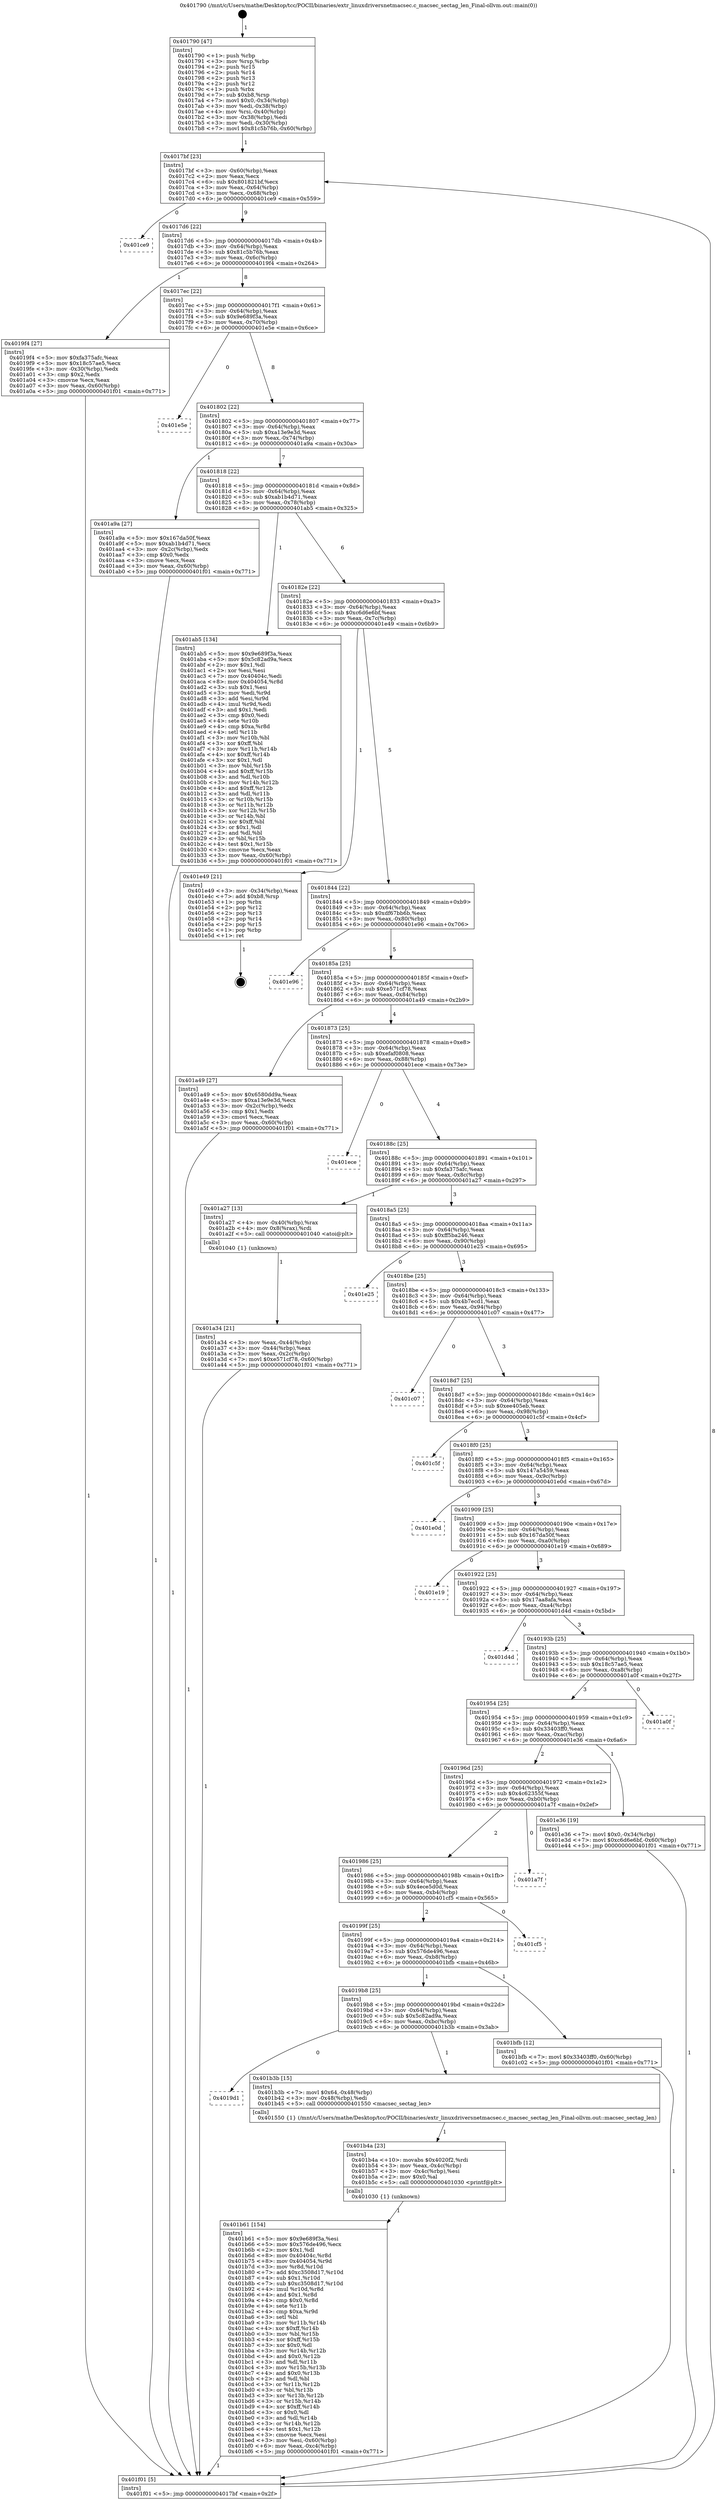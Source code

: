 digraph "0x401790" {
  label = "0x401790 (/mnt/c/Users/mathe/Desktop/tcc/POCII/binaries/extr_linuxdriversnetmacsec.c_macsec_sectag_len_Final-ollvm.out::main(0))"
  labelloc = "t"
  node[shape=record]

  Entry [label="",width=0.3,height=0.3,shape=circle,fillcolor=black,style=filled]
  "0x4017bf" [label="{
     0x4017bf [23]\l
     | [instrs]\l
     &nbsp;&nbsp;0x4017bf \<+3\>: mov -0x60(%rbp),%eax\l
     &nbsp;&nbsp;0x4017c2 \<+2\>: mov %eax,%ecx\l
     &nbsp;&nbsp;0x4017c4 \<+6\>: sub $0x801821bf,%ecx\l
     &nbsp;&nbsp;0x4017ca \<+3\>: mov %eax,-0x64(%rbp)\l
     &nbsp;&nbsp;0x4017cd \<+3\>: mov %ecx,-0x68(%rbp)\l
     &nbsp;&nbsp;0x4017d0 \<+6\>: je 0000000000401ce9 \<main+0x559\>\l
  }"]
  "0x401ce9" [label="{
     0x401ce9\l
  }", style=dashed]
  "0x4017d6" [label="{
     0x4017d6 [22]\l
     | [instrs]\l
     &nbsp;&nbsp;0x4017d6 \<+5\>: jmp 00000000004017db \<main+0x4b\>\l
     &nbsp;&nbsp;0x4017db \<+3\>: mov -0x64(%rbp),%eax\l
     &nbsp;&nbsp;0x4017de \<+5\>: sub $0x81c5b76b,%eax\l
     &nbsp;&nbsp;0x4017e3 \<+3\>: mov %eax,-0x6c(%rbp)\l
     &nbsp;&nbsp;0x4017e6 \<+6\>: je 00000000004019f4 \<main+0x264\>\l
  }"]
  Exit [label="",width=0.3,height=0.3,shape=circle,fillcolor=black,style=filled,peripheries=2]
  "0x4019f4" [label="{
     0x4019f4 [27]\l
     | [instrs]\l
     &nbsp;&nbsp;0x4019f4 \<+5\>: mov $0xfa375afc,%eax\l
     &nbsp;&nbsp;0x4019f9 \<+5\>: mov $0x18c57ae5,%ecx\l
     &nbsp;&nbsp;0x4019fe \<+3\>: mov -0x30(%rbp),%edx\l
     &nbsp;&nbsp;0x401a01 \<+3\>: cmp $0x2,%edx\l
     &nbsp;&nbsp;0x401a04 \<+3\>: cmovne %ecx,%eax\l
     &nbsp;&nbsp;0x401a07 \<+3\>: mov %eax,-0x60(%rbp)\l
     &nbsp;&nbsp;0x401a0a \<+5\>: jmp 0000000000401f01 \<main+0x771\>\l
  }"]
  "0x4017ec" [label="{
     0x4017ec [22]\l
     | [instrs]\l
     &nbsp;&nbsp;0x4017ec \<+5\>: jmp 00000000004017f1 \<main+0x61\>\l
     &nbsp;&nbsp;0x4017f1 \<+3\>: mov -0x64(%rbp),%eax\l
     &nbsp;&nbsp;0x4017f4 \<+5\>: sub $0x9e689f3a,%eax\l
     &nbsp;&nbsp;0x4017f9 \<+3\>: mov %eax,-0x70(%rbp)\l
     &nbsp;&nbsp;0x4017fc \<+6\>: je 0000000000401e5e \<main+0x6ce\>\l
  }"]
  "0x401f01" [label="{
     0x401f01 [5]\l
     | [instrs]\l
     &nbsp;&nbsp;0x401f01 \<+5\>: jmp 00000000004017bf \<main+0x2f\>\l
  }"]
  "0x401790" [label="{
     0x401790 [47]\l
     | [instrs]\l
     &nbsp;&nbsp;0x401790 \<+1\>: push %rbp\l
     &nbsp;&nbsp;0x401791 \<+3\>: mov %rsp,%rbp\l
     &nbsp;&nbsp;0x401794 \<+2\>: push %r15\l
     &nbsp;&nbsp;0x401796 \<+2\>: push %r14\l
     &nbsp;&nbsp;0x401798 \<+2\>: push %r13\l
     &nbsp;&nbsp;0x40179a \<+2\>: push %r12\l
     &nbsp;&nbsp;0x40179c \<+1\>: push %rbx\l
     &nbsp;&nbsp;0x40179d \<+7\>: sub $0xb8,%rsp\l
     &nbsp;&nbsp;0x4017a4 \<+7\>: movl $0x0,-0x34(%rbp)\l
     &nbsp;&nbsp;0x4017ab \<+3\>: mov %edi,-0x38(%rbp)\l
     &nbsp;&nbsp;0x4017ae \<+4\>: mov %rsi,-0x40(%rbp)\l
     &nbsp;&nbsp;0x4017b2 \<+3\>: mov -0x38(%rbp),%edi\l
     &nbsp;&nbsp;0x4017b5 \<+3\>: mov %edi,-0x30(%rbp)\l
     &nbsp;&nbsp;0x4017b8 \<+7\>: movl $0x81c5b76b,-0x60(%rbp)\l
  }"]
  "0x401b61" [label="{
     0x401b61 [154]\l
     | [instrs]\l
     &nbsp;&nbsp;0x401b61 \<+5\>: mov $0x9e689f3a,%esi\l
     &nbsp;&nbsp;0x401b66 \<+5\>: mov $0x576de496,%ecx\l
     &nbsp;&nbsp;0x401b6b \<+2\>: mov $0x1,%dl\l
     &nbsp;&nbsp;0x401b6d \<+8\>: mov 0x40404c,%r8d\l
     &nbsp;&nbsp;0x401b75 \<+8\>: mov 0x404054,%r9d\l
     &nbsp;&nbsp;0x401b7d \<+3\>: mov %r8d,%r10d\l
     &nbsp;&nbsp;0x401b80 \<+7\>: add $0xc3508d17,%r10d\l
     &nbsp;&nbsp;0x401b87 \<+4\>: sub $0x1,%r10d\l
     &nbsp;&nbsp;0x401b8b \<+7\>: sub $0xc3508d17,%r10d\l
     &nbsp;&nbsp;0x401b92 \<+4\>: imul %r10d,%r8d\l
     &nbsp;&nbsp;0x401b96 \<+4\>: and $0x1,%r8d\l
     &nbsp;&nbsp;0x401b9a \<+4\>: cmp $0x0,%r8d\l
     &nbsp;&nbsp;0x401b9e \<+4\>: sete %r11b\l
     &nbsp;&nbsp;0x401ba2 \<+4\>: cmp $0xa,%r9d\l
     &nbsp;&nbsp;0x401ba6 \<+3\>: setl %bl\l
     &nbsp;&nbsp;0x401ba9 \<+3\>: mov %r11b,%r14b\l
     &nbsp;&nbsp;0x401bac \<+4\>: xor $0xff,%r14b\l
     &nbsp;&nbsp;0x401bb0 \<+3\>: mov %bl,%r15b\l
     &nbsp;&nbsp;0x401bb3 \<+4\>: xor $0xff,%r15b\l
     &nbsp;&nbsp;0x401bb7 \<+3\>: xor $0x0,%dl\l
     &nbsp;&nbsp;0x401bba \<+3\>: mov %r14b,%r12b\l
     &nbsp;&nbsp;0x401bbd \<+4\>: and $0x0,%r12b\l
     &nbsp;&nbsp;0x401bc1 \<+3\>: and %dl,%r11b\l
     &nbsp;&nbsp;0x401bc4 \<+3\>: mov %r15b,%r13b\l
     &nbsp;&nbsp;0x401bc7 \<+4\>: and $0x0,%r13b\l
     &nbsp;&nbsp;0x401bcb \<+2\>: and %dl,%bl\l
     &nbsp;&nbsp;0x401bcd \<+3\>: or %r11b,%r12b\l
     &nbsp;&nbsp;0x401bd0 \<+3\>: or %bl,%r13b\l
     &nbsp;&nbsp;0x401bd3 \<+3\>: xor %r13b,%r12b\l
     &nbsp;&nbsp;0x401bd6 \<+3\>: or %r15b,%r14b\l
     &nbsp;&nbsp;0x401bd9 \<+4\>: xor $0xff,%r14b\l
     &nbsp;&nbsp;0x401bdd \<+3\>: or $0x0,%dl\l
     &nbsp;&nbsp;0x401be0 \<+3\>: and %dl,%r14b\l
     &nbsp;&nbsp;0x401be3 \<+3\>: or %r14b,%r12b\l
     &nbsp;&nbsp;0x401be6 \<+4\>: test $0x1,%r12b\l
     &nbsp;&nbsp;0x401bea \<+3\>: cmovne %ecx,%esi\l
     &nbsp;&nbsp;0x401bed \<+3\>: mov %esi,-0x60(%rbp)\l
     &nbsp;&nbsp;0x401bf0 \<+6\>: mov %eax,-0xc4(%rbp)\l
     &nbsp;&nbsp;0x401bf6 \<+5\>: jmp 0000000000401f01 \<main+0x771\>\l
  }"]
  "0x401e5e" [label="{
     0x401e5e\l
  }", style=dashed]
  "0x401802" [label="{
     0x401802 [22]\l
     | [instrs]\l
     &nbsp;&nbsp;0x401802 \<+5\>: jmp 0000000000401807 \<main+0x77\>\l
     &nbsp;&nbsp;0x401807 \<+3\>: mov -0x64(%rbp),%eax\l
     &nbsp;&nbsp;0x40180a \<+5\>: sub $0xa13e9e3d,%eax\l
     &nbsp;&nbsp;0x40180f \<+3\>: mov %eax,-0x74(%rbp)\l
     &nbsp;&nbsp;0x401812 \<+6\>: je 0000000000401a9a \<main+0x30a\>\l
  }"]
  "0x401b4a" [label="{
     0x401b4a [23]\l
     | [instrs]\l
     &nbsp;&nbsp;0x401b4a \<+10\>: movabs $0x4020f2,%rdi\l
     &nbsp;&nbsp;0x401b54 \<+3\>: mov %eax,-0x4c(%rbp)\l
     &nbsp;&nbsp;0x401b57 \<+3\>: mov -0x4c(%rbp),%esi\l
     &nbsp;&nbsp;0x401b5a \<+2\>: mov $0x0,%al\l
     &nbsp;&nbsp;0x401b5c \<+5\>: call 0000000000401030 \<printf@plt\>\l
     | [calls]\l
     &nbsp;&nbsp;0x401030 \{1\} (unknown)\l
  }"]
  "0x401a9a" [label="{
     0x401a9a [27]\l
     | [instrs]\l
     &nbsp;&nbsp;0x401a9a \<+5\>: mov $0x167da50f,%eax\l
     &nbsp;&nbsp;0x401a9f \<+5\>: mov $0xab1b4d71,%ecx\l
     &nbsp;&nbsp;0x401aa4 \<+3\>: mov -0x2c(%rbp),%edx\l
     &nbsp;&nbsp;0x401aa7 \<+3\>: cmp $0x0,%edx\l
     &nbsp;&nbsp;0x401aaa \<+3\>: cmove %ecx,%eax\l
     &nbsp;&nbsp;0x401aad \<+3\>: mov %eax,-0x60(%rbp)\l
     &nbsp;&nbsp;0x401ab0 \<+5\>: jmp 0000000000401f01 \<main+0x771\>\l
  }"]
  "0x401818" [label="{
     0x401818 [22]\l
     | [instrs]\l
     &nbsp;&nbsp;0x401818 \<+5\>: jmp 000000000040181d \<main+0x8d\>\l
     &nbsp;&nbsp;0x40181d \<+3\>: mov -0x64(%rbp),%eax\l
     &nbsp;&nbsp;0x401820 \<+5\>: sub $0xab1b4d71,%eax\l
     &nbsp;&nbsp;0x401825 \<+3\>: mov %eax,-0x78(%rbp)\l
     &nbsp;&nbsp;0x401828 \<+6\>: je 0000000000401ab5 \<main+0x325\>\l
  }"]
  "0x4019d1" [label="{
     0x4019d1\l
  }", style=dashed]
  "0x401ab5" [label="{
     0x401ab5 [134]\l
     | [instrs]\l
     &nbsp;&nbsp;0x401ab5 \<+5\>: mov $0x9e689f3a,%eax\l
     &nbsp;&nbsp;0x401aba \<+5\>: mov $0x5c82ad9a,%ecx\l
     &nbsp;&nbsp;0x401abf \<+2\>: mov $0x1,%dl\l
     &nbsp;&nbsp;0x401ac1 \<+2\>: xor %esi,%esi\l
     &nbsp;&nbsp;0x401ac3 \<+7\>: mov 0x40404c,%edi\l
     &nbsp;&nbsp;0x401aca \<+8\>: mov 0x404054,%r8d\l
     &nbsp;&nbsp;0x401ad2 \<+3\>: sub $0x1,%esi\l
     &nbsp;&nbsp;0x401ad5 \<+3\>: mov %edi,%r9d\l
     &nbsp;&nbsp;0x401ad8 \<+3\>: add %esi,%r9d\l
     &nbsp;&nbsp;0x401adb \<+4\>: imul %r9d,%edi\l
     &nbsp;&nbsp;0x401adf \<+3\>: and $0x1,%edi\l
     &nbsp;&nbsp;0x401ae2 \<+3\>: cmp $0x0,%edi\l
     &nbsp;&nbsp;0x401ae5 \<+4\>: sete %r10b\l
     &nbsp;&nbsp;0x401ae9 \<+4\>: cmp $0xa,%r8d\l
     &nbsp;&nbsp;0x401aed \<+4\>: setl %r11b\l
     &nbsp;&nbsp;0x401af1 \<+3\>: mov %r10b,%bl\l
     &nbsp;&nbsp;0x401af4 \<+3\>: xor $0xff,%bl\l
     &nbsp;&nbsp;0x401af7 \<+3\>: mov %r11b,%r14b\l
     &nbsp;&nbsp;0x401afa \<+4\>: xor $0xff,%r14b\l
     &nbsp;&nbsp;0x401afe \<+3\>: xor $0x1,%dl\l
     &nbsp;&nbsp;0x401b01 \<+3\>: mov %bl,%r15b\l
     &nbsp;&nbsp;0x401b04 \<+4\>: and $0xff,%r15b\l
     &nbsp;&nbsp;0x401b08 \<+3\>: and %dl,%r10b\l
     &nbsp;&nbsp;0x401b0b \<+3\>: mov %r14b,%r12b\l
     &nbsp;&nbsp;0x401b0e \<+4\>: and $0xff,%r12b\l
     &nbsp;&nbsp;0x401b12 \<+3\>: and %dl,%r11b\l
     &nbsp;&nbsp;0x401b15 \<+3\>: or %r10b,%r15b\l
     &nbsp;&nbsp;0x401b18 \<+3\>: or %r11b,%r12b\l
     &nbsp;&nbsp;0x401b1b \<+3\>: xor %r12b,%r15b\l
     &nbsp;&nbsp;0x401b1e \<+3\>: or %r14b,%bl\l
     &nbsp;&nbsp;0x401b21 \<+3\>: xor $0xff,%bl\l
     &nbsp;&nbsp;0x401b24 \<+3\>: or $0x1,%dl\l
     &nbsp;&nbsp;0x401b27 \<+2\>: and %dl,%bl\l
     &nbsp;&nbsp;0x401b29 \<+3\>: or %bl,%r15b\l
     &nbsp;&nbsp;0x401b2c \<+4\>: test $0x1,%r15b\l
     &nbsp;&nbsp;0x401b30 \<+3\>: cmovne %ecx,%eax\l
     &nbsp;&nbsp;0x401b33 \<+3\>: mov %eax,-0x60(%rbp)\l
     &nbsp;&nbsp;0x401b36 \<+5\>: jmp 0000000000401f01 \<main+0x771\>\l
  }"]
  "0x40182e" [label="{
     0x40182e [22]\l
     | [instrs]\l
     &nbsp;&nbsp;0x40182e \<+5\>: jmp 0000000000401833 \<main+0xa3\>\l
     &nbsp;&nbsp;0x401833 \<+3\>: mov -0x64(%rbp),%eax\l
     &nbsp;&nbsp;0x401836 \<+5\>: sub $0xc6d6e6bf,%eax\l
     &nbsp;&nbsp;0x40183b \<+3\>: mov %eax,-0x7c(%rbp)\l
     &nbsp;&nbsp;0x40183e \<+6\>: je 0000000000401e49 \<main+0x6b9\>\l
  }"]
  "0x401b3b" [label="{
     0x401b3b [15]\l
     | [instrs]\l
     &nbsp;&nbsp;0x401b3b \<+7\>: movl $0x64,-0x48(%rbp)\l
     &nbsp;&nbsp;0x401b42 \<+3\>: mov -0x48(%rbp),%edi\l
     &nbsp;&nbsp;0x401b45 \<+5\>: call 0000000000401550 \<macsec_sectag_len\>\l
     | [calls]\l
     &nbsp;&nbsp;0x401550 \{1\} (/mnt/c/Users/mathe/Desktop/tcc/POCII/binaries/extr_linuxdriversnetmacsec.c_macsec_sectag_len_Final-ollvm.out::macsec_sectag_len)\l
  }"]
  "0x401e49" [label="{
     0x401e49 [21]\l
     | [instrs]\l
     &nbsp;&nbsp;0x401e49 \<+3\>: mov -0x34(%rbp),%eax\l
     &nbsp;&nbsp;0x401e4c \<+7\>: add $0xb8,%rsp\l
     &nbsp;&nbsp;0x401e53 \<+1\>: pop %rbx\l
     &nbsp;&nbsp;0x401e54 \<+2\>: pop %r12\l
     &nbsp;&nbsp;0x401e56 \<+2\>: pop %r13\l
     &nbsp;&nbsp;0x401e58 \<+2\>: pop %r14\l
     &nbsp;&nbsp;0x401e5a \<+2\>: pop %r15\l
     &nbsp;&nbsp;0x401e5c \<+1\>: pop %rbp\l
     &nbsp;&nbsp;0x401e5d \<+1\>: ret\l
  }"]
  "0x401844" [label="{
     0x401844 [22]\l
     | [instrs]\l
     &nbsp;&nbsp;0x401844 \<+5\>: jmp 0000000000401849 \<main+0xb9\>\l
     &nbsp;&nbsp;0x401849 \<+3\>: mov -0x64(%rbp),%eax\l
     &nbsp;&nbsp;0x40184c \<+5\>: sub $0xdf67bb6b,%eax\l
     &nbsp;&nbsp;0x401851 \<+3\>: mov %eax,-0x80(%rbp)\l
     &nbsp;&nbsp;0x401854 \<+6\>: je 0000000000401e96 \<main+0x706\>\l
  }"]
  "0x4019b8" [label="{
     0x4019b8 [25]\l
     | [instrs]\l
     &nbsp;&nbsp;0x4019b8 \<+5\>: jmp 00000000004019bd \<main+0x22d\>\l
     &nbsp;&nbsp;0x4019bd \<+3\>: mov -0x64(%rbp),%eax\l
     &nbsp;&nbsp;0x4019c0 \<+5\>: sub $0x5c82ad9a,%eax\l
     &nbsp;&nbsp;0x4019c5 \<+6\>: mov %eax,-0xbc(%rbp)\l
     &nbsp;&nbsp;0x4019cb \<+6\>: je 0000000000401b3b \<main+0x3ab\>\l
  }"]
  "0x401e96" [label="{
     0x401e96\l
  }", style=dashed]
  "0x40185a" [label="{
     0x40185a [25]\l
     | [instrs]\l
     &nbsp;&nbsp;0x40185a \<+5\>: jmp 000000000040185f \<main+0xcf\>\l
     &nbsp;&nbsp;0x40185f \<+3\>: mov -0x64(%rbp),%eax\l
     &nbsp;&nbsp;0x401862 \<+5\>: sub $0xe571cf78,%eax\l
     &nbsp;&nbsp;0x401867 \<+6\>: mov %eax,-0x84(%rbp)\l
     &nbsp;&nbsp;0x40186d \<+6\>: je 0000000000401a49 \<main+0x2b9\>\l
  }"]
  "0x401bfb" [label="{
     0x401bfb [12]\l
     | [instrs]\l
     &nbsp;&nbsp;0x401bfb \<+7\>: movl $0x33403ff0,-0x60(%rbp)\l
     &nbsp;&nbsp;0x401c02 \<+5\>: jmp 0000000000401f01 \<main+0x771\>\l
  }"]
  "0x401a49" [label="{
     0x401a49 [27]\l
     | [instrs]\l
     &nbsp;&nbsp;0x401a49 \<+5\>: mov $0x6580dd9a,%eax\l
     &nbsp;&nbsp;0x401a4e \<+5\>: mov $0xa13e9e3d,%ecx\l
     &nbsp;&nbsp;0x401a53 \<+3\>: mov -0x2c(%rbp),%edx\l
     &nbsp;&nbsp;0x401a56 \<+3\>: cmp $0x1,%edx\l
     &nbsp;&nbsp;0x401a59 \<+3\>: cmovl %ecx,%eax\l
     &nbsp;&nbsp;0x401a5c \<+3\>: mov %eax,-0x60(%rbp)\l
     &nbsp;&nbsp;0x401a5f \<+5\>: jmp 0000000000401f01 \<main+0x771\>\l
  }"]
  "0x401873" [label="{
     0x401873 [25]\l
     | [instrs]\l
     &nbsp;&nbsp;0x401873 \<+5\>: jmp 0000000000401878 \<main+0xe8\>\l
     &nbsp;&nbsp;0x401878 \<+3\>: mov -0x64(%rbp),%eax\l
     &nbsp;&nbsp;0x40187b \<+5\>: sub $0xefaf0808,%eax\l
     &nbsp;&nbsp;0x401880 \<+6\>: mov %eax,-0x88(%rbp)\l
     &nbsp;&nbsp;0x401886 \<+6\>: je 0000000000401ece \<main+0x73e\>\l
  }"]
  "0x40199f" [label="{
     0x40199f [25]\l
     | [instrs]\l
     &nbsp;&nbsp;0x40199f \<+5\>: jmp 00000000004019a4 \<main+0x214\>\l
     &nbsp;&nbsp;0x4019a4 \<+3\>: mov -0x64(%rbp),%eax\l
     &nbsp;&nbsp;0x4019a7 \<+5\>: sub $0x576de496,%eax\l
     &nbsp;&nbsp;0x4019ac \<+6\>: mov %eax,-0xb8(%rbp)\l
     &nbsp;&nbsp;0x4019b2 \<+6\>: je 0000000000401bfb \<main+0x46b\>\l
  }"]
  "0x401ece" [label="{
     0x401ece\l
  }", style=dashed]
  "0x40188c" [label="{
     0x40188c [25]\l
     | [instrs]\l
     &nbsp;&nbsp;0x40188c \<+5\>: jmp 0000000000401891 \<main+0x101\>\l
     &nbsp;&nbsp;0x401891 \<+3\>: mov -0x64(%rbp),%eax\l
     &nbsp;&nbsp;0x401894 \<+5\>: sub $0xfa375afc,%eax\l
     &nbsp;&nbsp;0x401899 \<+6\>: mov %eax,-0x8c(%rbp)\l
     &nbsp;&nbsp;0x40189f \<+6\>: je 0000000000401a27 \<main+0x297\>\l
  }"]
  "0x401cf5" [label="{
     0x401cf5\l
  }", style=dashed]
  "0x401a27" [label="{
     0x401a27 [13]\l
     | [instrs]\l
     &nbsp;&nbsp;0x401a27 \<+4\>: mov -0x40(%rbp),%rax\l
     &nbsp;&nbsp;0x401a2b \<+4\>: mov 0x8(%rax),%rdi\l
     &nbsp;&nbsp;0x401a2f \<+5\>: call 0000000000401040 \<atoi@plt\>\l
     | [calls]\l
     &nbsp;&nbsp;0x401040 \{1\} (unknown)\l
  }"]
  "0x4018a5" [label="{
     0x4018a5 [25]\l
     | [instrs]\l
     &nbsp;&nbsp;0x4018a5 \<+5\>: jmp 00000000004018aa \<main+0x11a\>\l
     &nbsp;&nbsp;0x4018aa \<+3\>: mov -0x64(%rbp),%eax\l
     &nbsp;&nbsp;0x4018ad \<+5\>: sub $0xff5ba246,%eax\l
     &nbsp;&nbsp;0x4018b2 \<+6\>: mov %eax,-0x90(%rbp)\l
     &nbsp;&nbsp;0x4018b8 \<+6\>: je 0000000000401e25 \<main+0x695\>\l
  }"]
  "0x401a34" [label="{
     0x401a34 [21]\l
     | [instrs]\l
     &nbsp;&nbsp;0x401a34 \<+3\>: mov %eax,-0x44(%rbp)\l
     &nbsp;&nbsp;0x401a37 \<+3\>: mov -0x44(%rbp),%eax\l
     &nbsp;&nbsp;0x401a3a \<+3\>: mov %eax,-0x2c(%rbp)\l
     &nbsp;&nbsp;0x401a3d \<+7\>: movl $0xe571cf78,-0x60(%rbp)\l
     &nbsp;&nbsp;0x401a44 \<+5\>: jmp 0000000000401f01 \<main+0x771\>\l
  }"]
  "0x401986" [label="{
     0x401986 [25]\l
     | [instrs]\l
     &nbsp;&nbsp;0x401986 \<+5\>: jmp 000000000040198b \<main+0x1fb\>\l
     &nbsp;&nbsp;0x40198b \<+3\>: mov -0x64(%rbp),%eax\l
     &nbsp;&nbsp;0x40198e \<+5\>: sub $0x4ece5d0d,%eax\l
     &nbsp;&nbsp;0x401993 \<+6\>: mov %eax,-0xb4(%rbp)\l
     &nbsp;&nbsp;0x401999 \<+6\>: je 0000000000401cf5 \<main+0x565\>\l
  }"]
  "0x401e25" [label="{
     0x401e25\l
  }", style=dashed]
  "0x4018be" [label="{
     0x4018be [25]\l
     | [instrs]\l
     &nbsp;&nbsp;0x4018be \<+5\>: jmp 00000000004018c3 \<main+0x133\>\l
     &nbsp;&nbsp;0x4018c3 \<+3\>: mov -0x64(%rbp),%eax\l
     &nbsp;&nbsp;0x4018c6 \<+5\>: sub $0x4b7ecd1,%eax\l
     &nbsp;&nbsp;0x4018cb \<+6\>: mov %eax,-0x94(%rbp)\l
     &nbsp;&nbsp;0x4018d1 \<+6\>: je 0000000000401c07 \<main+0x477\>\l
  }"]
  "0x401a7f" [label="{
     0x401a7f\l
  }", style=dashed]
  "0x401c07" [label="{
     0x401c07\l
  }", style=dashed]
  "0x4018d7" [label="{
     0x4018d7 [25]\l
     | [instrs]\l
     &nbsp;&nbsp;0x4018d7 \<+5\>: jmp 00000000004018dc \<main+0x14c\>\l
     &nbsp;&nbsp;0x4018dc \<+3\>: mov -0x64(%rbp),%eax\l
     &nbsp;&nbsp;0x4018df \<+5\>: sub $0xee405eb,%eax\l
     &nbsp;&nbsp;0x4018e4 \<+6\>: mov %eax,-0x98(%rbp)\l
     &nbsp;&nbsp;0x4018ea \<+6\>: je 0000000000401c5f \<main+0x4cf\>\l
  }"]
  "0x40196d" [label="{
     0x40196d [25]\l
     | [instrs]\l
     &nbsp;&nbsp;0x40196d \<+5\>: jmp 0000000000401972 \<main+0x1e2\>\l
     &nbsp;&nbsp;0x401972 \<+3\>: mov -0x64(%rbp),%eax\l
     &nbsp;&nbsp;0x401975 \<+5\>: sub $0x4c62355f,%eax\l
     &nbsp;&nbsp;0x40197a \<+6\>: mov %eax,-0xb0(%rbp)\l
     &nbsp;&nbsp;0x401980 \<+6\>: je 0000000000401a7f \<main+0x2ef\>\l
  }"]
  "0x401c5f" [label="{
     0x401c5f\l
  }", style=dashed]
  "0x4018f0" [label="{
     0x4018f0 [25]\l
     | [instrs]\l
     &nbsp;&nbsp;0x4018f0 \<+5\>: jmp 00000000004018f5 \<main+0x165\>\l
     &nbsp;&nbsp;0x4018f5 \<+3\>: mov -0x64(%rbp),%eax\l
     &nbsp;&nbsp;0x4018f8 \<+5\>: sub $0x147a5459,%eax\l
     &nbsp;&nbsp;0x4018fd \<+6\>: mov %eax,-0x9c(%rbp)\l
     &nbsp;&nbsp;0x401903 \<+6\>: je 0000000000401e0d \<main+0x67d\>\l
  }"]
  "0x401e36" [label="{
     0x401e36 [19]\l
     | [instrs]\l
     &nbsp;&nbsp;0x401e36 \<+7\>: movl $0x0,-0x34(%rbp)\l
     &nbsp;&nbsp;0x401e3d \<+7\>: movl $0xc6d6e6bf,-0x60(%rbp)\l
     &nbsp;&nbsp;0x401e44 \<+5\>: jmp 0000000000401f01 \<main+0x771\>\l
  }"]
  "0x401e0d" [label="{
     0x401e0d\l
  }", style=dashed]
  "0x401909" [label="{
     0x401909 [25]\l
     | [instrs]\l
     &nbsp;&nbsp;0x401909 \<+5\>: jmp 000000000040190e \<main+0x17e\>\l
     &nbsp;&nbsp;0x40190e \<+3\>: mov -0x64(%rbp),%eax\l
     &nbsp;&nbsp;0x401911 \<+5\>: sub $0x167da50f,%eax\l
     &nbsp;&nbsp;0x401916 \<+6\>: mov %eax,-0xa0(%rbp)\l
     &nbsp;&nbsp;0x40191c \<+6\>: je 0000000000401e19 \<main+0x689\>\l
  }"]
  "0x401954" [label="{
     0x401954 [25]\l
     | [instrs]\l
     &nbsp;&nbsp;0x401954 \<+5\>: jmp 0000000000401959 \<main+0x1c9\>\l
     &nbsp;&nbsp;0x401959 \<+3\>: mov -0x64(%rbp),%eax\l
     &nbsp;&nbsp;0x40195c \<+5\>: sub $0x33403ff0,%eax\l
     &nbsp;&nbsp;0x401961 \<+6\>: mov %eax,-0xac(%rbp)\l
     &nbsp;&nbsp;0x401967 \<+6\>: je 0000000000401e36 \<main+0x6a6\>\l
  }"]
  "0x401e19" [label="{
     0x401e19\l
  }", style=dashed]
  "0x401922" [label="{
     0x401922 [25]\l
     | [instrs]\l
     &nbsp;&nbsp;0x401922 \<+5\>: jmp 0000000000401927 \<main+0x197\>\l
     &nbsp;&nbsp;0x401927 \<+3\>: mov -0x64(%rbp),%eax\l
     &nbsp;&nbsp;0x40192a \<+5\>: sub $0x17aa8afa,%eax\l
     &nbsp;&nbsp;0x40192f \<+6\>: mov %eax,-0xa4(%rbp)\l
     &nbsp;&nbsp;0x401935 \<+6\>: je 0000000000401d4d \<main+0x5bd\>\l
  }"]
  "0x401a0f" [label="{
     0x401a0f\l
  }", style=dashed]
  "0x401d4d" [label="{
     0x401d4d\l
  }", style=dashed]
  "0x40193b" [label="{
     0x40193b [25]\l
     | [instrs]\l
     &nbsp;&nbsp;0x40193b \<+5\>: jmp 0000000000401940 \<main+0x1b0\>\l
     &nbsp;&nbsp;0x401940 \<+3\>: mov -0x64(%rbp),%eax\l
     &nbsp;&nbsp;0x401943 \<+5\>: sub $0x18c57ae5,%eax\l
     &nbsp;&nbsp;0x401948 \<+6\>: mov %eax,-0xa8(%rbp)\l
     &nbsp;&nbsp;0x40194e \<+6\>: je 0000000000401a0f \<main+0x27f\>\l
  }"]
  Entry -> "0x401790" [label=" 1"]
  "0x4017bf" -> "0x401ce9" [label=" 0"]
  "0x4017bf" -> "0x4017d6" [label=" 9"]
  "0x401e49" -> Exit [label=" 1"]
  "0x4017d6" -> "0x4019f4" [label=" 1"]
  "0x4017d6" -> "0x4017ec" [label=" 8"]
  "0x4019f4" -> "0x401f01" [label=" 1"]
  "0x401790" -> "0x4017bf" [label=" 1"]
  "0x401f01" -> "0x4017bf" [label=" 8"]
  "0x401e36" -> "0x401f01" [label=" 1"]
  "0x4017ec" -> "0x401e5e" [label=" 0"]
  "0x4017ec" -> "0x401802" [label=" 8"]
  "0x401bfb" -> "0x401f01" [label=" 1"]
  "0x401802" -> "0x401a9a" [label=" 1"]
  "0x401802" -> "0x401818" [label=" 7"]
  "0x401b61" -> "0x401f01" [label=" 1"]
  "0x401818" -> "0x401ab5" [label=" 1"]
  "0x401818" -> "0x40182e" [label=" 6"]
  "0x401b4a" -> "0x401b61" [label=" 1"]
  "0x40182e" -> "0x401e49" [label=" 1"]
  "0x40182e" -> "0x401844" [label=" 5"]
  "0x401b3b" -> "0x401b4a" [label=" 1"]
  "0x401844" -> "0x401e96" [label=" 0"]
  "0x401844" -> "0x40185a" [label=" 5"]
  "0x4019b8" -> "0x401b3b" [label=" 1"]
  "0x40185a" -> "0x401a49" [label=" 1"]
  "0x40185a" -> "0x401873" [label=" 4"]
  "0x4019b8" -> "0x4019d1" [label=" 0"]
  "0x401873" -> "0x401ece" [label=" 0"]
  "0x401873" -> "0x40188c" [label=" 4"]
  "0x40199f" -> "0x401bfb" [label=" 1"]
  "0x40188c" -> "0x401a27" [label=" 1"]
  "0x40188c" -> "0x4018a5" [label=" 3"]
  "0x401a27" -> "0x401a34" [label=" 1"]
  "0x401a34" -> "0x401f01" [label=" 1"]
  "0x401a49" -> "0x401f01" [label=" 1"]
  "0x401a9a" -> "0x401f01" [label=" 1"]
  "0x401ab5" -> "0x401f01" [label=" 1"]
  "0x40199f" -> "0x4019b8" [label=" 1"]
  "0x4018a5" -> "0x401e25" [label=" 0"]
  "0x4018a5" -> "0x4018be" [label=" 3"]
  "0x401986" -> "0x401cf5" [label=" 0"]
  "0x4018be" -> "0x401c07" [label=" 0"]
  "0x4018be" -> "0x4018d7" [label=" 3"]
  "0x401986" -> "0x40199f" [label=" 2"]
  "0x4018d7" -> "0x401c5f" [label=" 0"]
  "0x4018d7" -> "0x4018f0" [label=" 3"]
  "0x40196d" -> "0x401a7f" [label=" 0"]
  "0x4018f0" -> "0x401e0d" [label=" 0"]
  "0x4018f0" -> "0x401909" [label=" 3"]
  "0x40196d" -> "0x401986" [label=" 2"]
  "0x401909" -> "0x401e19" [label=" 0"]
  "0x401909" -> "0x401922" [label=" 3"]
  "0x401954" -> "0x401e36" [label=" 1"]
  "0x401922" -> "0x401d4d" [label=" 0"]
  "0x401922" -> "0x40193b" [label=" 3"]
  "0x401954" -> "0x40196d" [label=" 2"]
  "0x40193b" -> "0x401a0f" [label=" 0"]
  "0x40193b" -> "0x401954" [label=" 3"]
}
